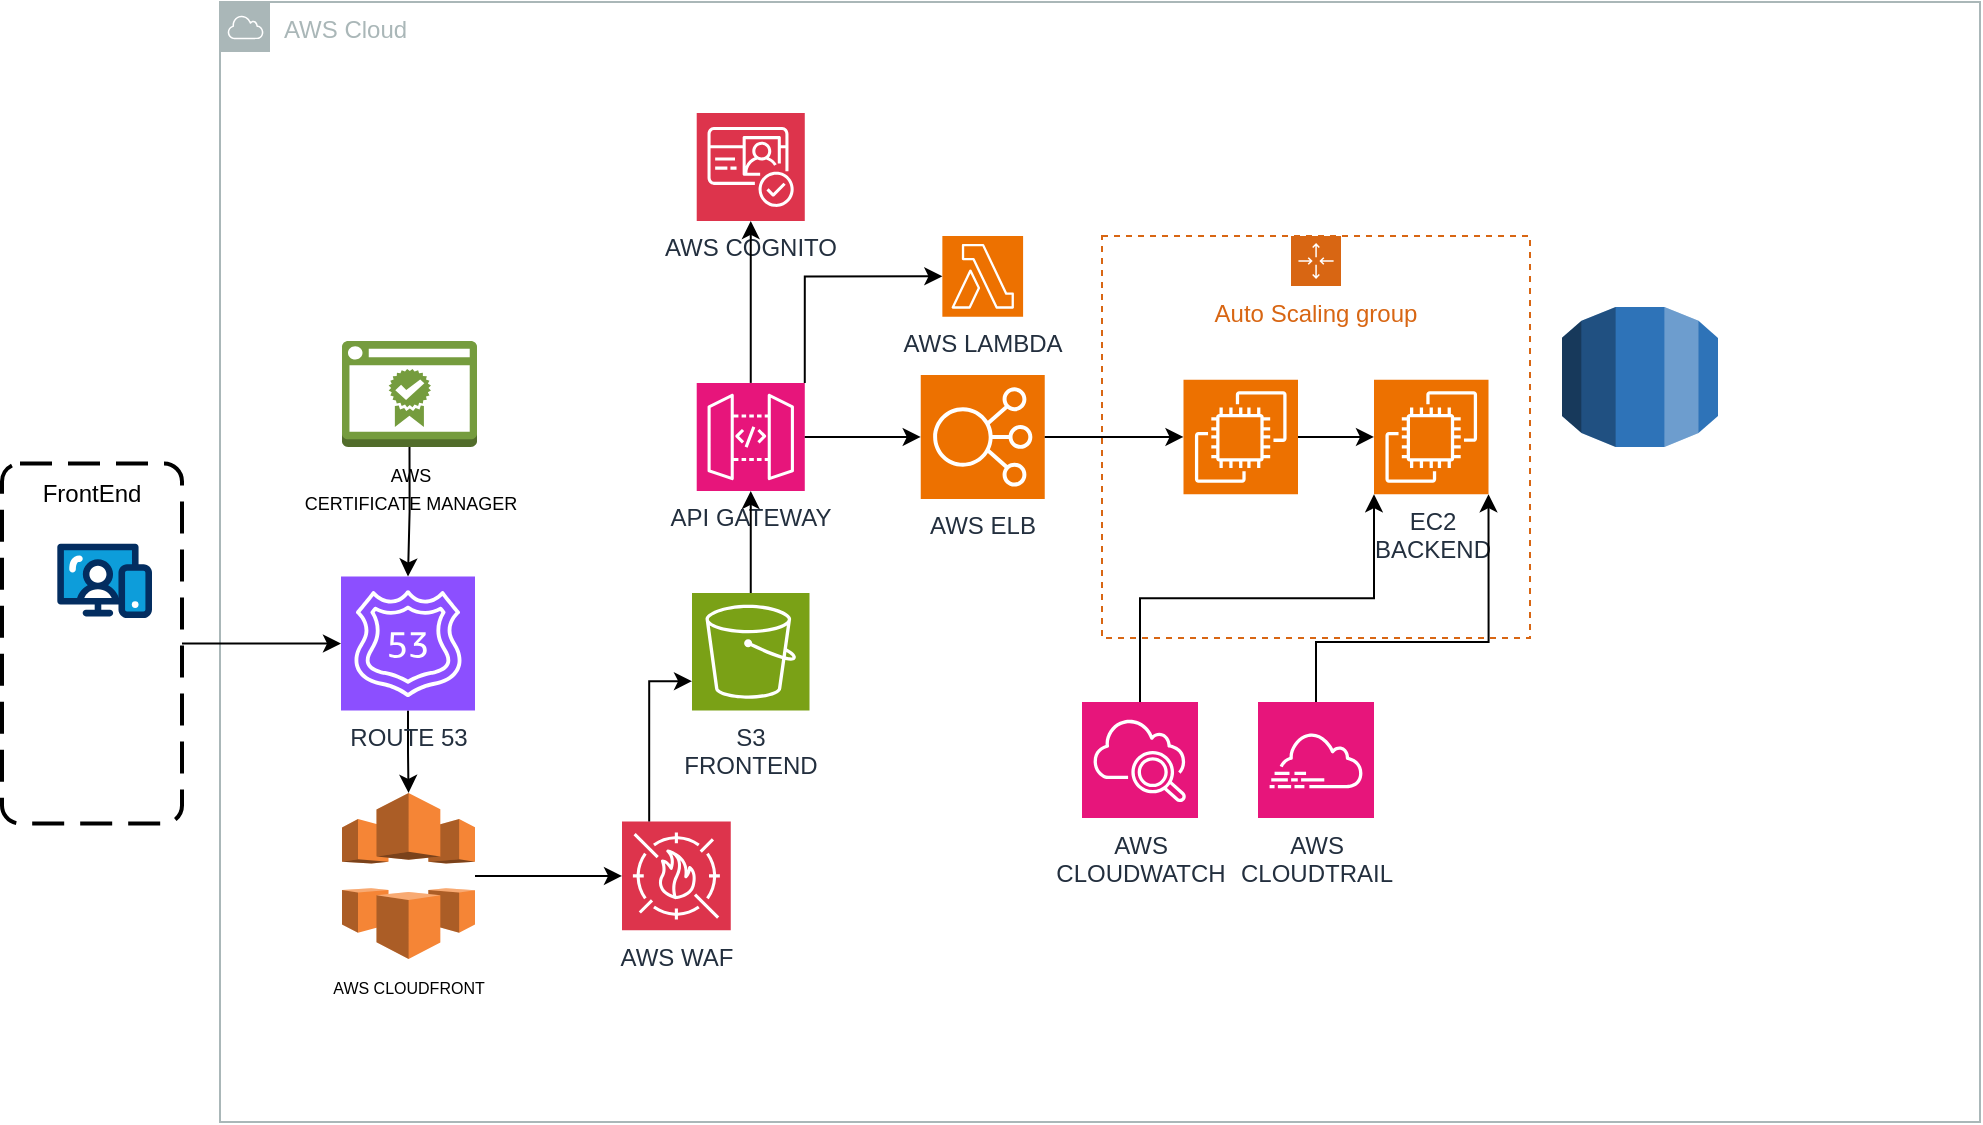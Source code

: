 <mxfile version="26.0.14">
  <diagram name="Página-1" id="Z9ZphRjZ19etUkvn0Vz_">
    <mxGraphModel dx="1050" dy="522" grid="1" gridSize="10" guides="1" tooltips="1" connect="1" arrows="1" fold="1" page="1" pageScale="1" pageWidth="827" pageHeight="1169" math="0" shadow="0">
      <root>
        <mxCell id="0" />
        <mxCell id="1" parent="0" />
        <mxCell id="NPhUy7RruMi-zqvm_-ZY-1" value="AWS Cloud" style="sketch=0;outlineConnect=0;gradientColor=none;html=1;whiteSpace=wrap;fontSize=12;fontStyle=0;shape=mxgraph.aws4.group;grIcon=mxgraph.aws4.group_aws_cloud;strokeColor=#AAB7B8;fillColor=none;verticalAlign=top;align=left;spacingLeft=30;fontColor=#AAB7B8;dashed=0;movable=0;resizable=0;rotatable=0;deletable=0;editable=0;locked=1;connectable=0;" parent="1" vertex="1">
          <mxGeometry x="119" y="10" width="880" height="560" as="geometry" />
        </mxCell>
        <mxCell id="NPhUy7RruMi-zqvm_-ZY-3" value="" style="shape=image;html=1;verticalAlign=top;verticalLabelPosition=bottom;labelBackgroundColor=#ffffff;imageAspect=0;aspect=fixed;image=https://cdn1.iconfinder.com/data/icons/communication-icons-10/750/Untitled-1-06-128.png;movable=0;resizable=0;rotatable=0;deletable=0;editable=0;locked=1;connectable=0;" parent="1" vertex="1">
          <mxGeometry x="22.33" y="330.75" width="78" height="78" as="geometry" />
        </mxCell>
        <mxCell id="NPhUy7RruMi-zqvm_-ZY-4" value="" style="verticalLabelPosition=bottom;aspect=fixed;html=1;shape=mxgraph.salesforce.web;movable=0;resizable=0;rotatable=0;deletable=0;editable=0;locked=1;connectable=0;" parent="1" vertex="1">
          <mxGeometry x="37.66" y="280.75" width="47.34" height="37.4" as="geometry" />
        </mxCell>
        <mxCell id="NPhUy7RruMi-zqvm_-ZY-5" value="" style="rounded=1;arcSize=10;dashed=1;strokeColor=#000000;fillColor=none;gradientColor=none;dashPattern=8 4;strokeWidth=2;movable=0;resizable=0;rotatable=0;deletable=0;editable=0;locked=1;connectable=0;" parent="1" vertex="1">
          <mxGeometry x="10.0" y="240.75" width="90" height="180" as="geometry" />
        </mxCell>
        <mxCell id="NPhUy7RruMi-zqvm_-ZY-7" value="FrontEnd" style="text;html=1;align=center;verticalAlign=middle;whiteSpace=wrap;rounded=0;movable=1;resizable=1;rotatable=1;deletable=1;editable=1;locked=0;connectable=1;" parent="1" vertex="1">
          <mxGeometry x="25.0" y="240.75" width="60" height="30" as="geometry" />
        </mxCell>
        <mxCell id="NPhUy7RruMi-zqvm_-ZY-8" value="&lt;font style=&quot;font-size: 8px;&quot;&gt;AWS CLOUDFRONT&lt;/font&gt;" style="outlineConnect=0;dashed=0;verticalLabelPosition=bottom;verticalAlign=top;align=center;html=1;shape=mxgraph.aws3.cloudfront;fillColor=#F58536;gradientColor=none;" parent="1" vertex="1">
          <mxGeometry x="180" y="405.45" width="66.5" height="83" as="geometry" />
        </mxCell>
        <mxCell id="NPhUy7RruMi-zqvm_-ZY-14" value="S3&lt;br&gt;FRONTEND&lt;div&gt;&lt;br&gt;&lt;/div&gt;" style="sketch=0;points=[[0,0,0],[0.25,0,0],[0.5,0,0],[0.75,0,0],[1,0,0],[0,1,0],[0.25,1,0],[0.5,1,0],[0.75,1,0],[1,1,0],[0,0.25,0],[0,0.5,0],[0,0.75,0],[1,0.25,0],[1,0.5,0],[1,0.75,0]];outlineConnect=0;fontColor=#232F3E;fillColor=#7AA116;strokeColor=#ffffff;dashed=0;verticalLabelPosition=bottom;verticalAlign=top;align=center;html=1;fontSize=12;fontStyle=0;aspect=fixed;shape=mxgraph.aws4.resourceIcon;resIcon=mxgraph.aws4.s3;" parent="1" vertex="1">
          <mxGeometry x="355" y="305.5" width="58.75" height="58.75" as="geometry" />
        </mxCell>
        <mxCell id="NPhUy7RruMi-zqvm_-ZY-18" value="API GATEWAY" style="sketch=0;points=[[0,0,0],[0.25,0,0],[0.5,0,0],[0.75,0,0],[1,0,0],[0,1,0],[0.25,1,0],[0.5,1,0],[0.75,1,0],[1,1,0],[0,0.25,0],[0,0.5,0],[0,0.75,0],[1,0.25,0],[1,0.5,0],[1,0.75,0]];outlineConnect=0;fontColor=#232F3E;fillColor=#E7157B;strokeColor=#ffffff;dashed=0;verticalLabelPosition=bottom;verticalAlign=top;align=center;html=1;fontSize=12;fontStyle=0;aspect=fixed;shape=mxgraph.aws4.resourceIcon;resIcon=mxgraph.aws4.api_gateway;" parent="1" vertex="1">
          <mxGeometry x="357.36" y="200.46" width="54.03" height="54.03" as="geometry" />
        </mxCell>
        <mxCell id="NPhUy7RruMi-zqvm_-ZY-20" value="AWS ELB" style="sketch=0;points=[[0,0,0],[0.25,0,0],[0.5,0,0],[0.75,0,0],[1,0,0],[0,1,0],[0.25,1,0],[0.5,1,0],[0.75,1,0],[1,1,0],[0,0.25,0],[0,0.5,0],[0,0.75,0],[1,0.25,0],[1,0.5,0],[1,0.75,0]];outlineConnect=0;fontColor=#232F3E;fillColor=#ED7100;strokeColor=#ffffff;dashed=0;verticalLabelPosition=bottom;verticalAlign=top;align=center;html=1;fontSize=12;fontStyle=0;aspect=fixed;shape=mxgraph.aws4.resourceIcon;resIcon=mxgraph.aws4.elastic_load_balancing;" parent="1" vertex="1">
          <mxGeometry x="469.37" y="196.48" width="62" height="62" as="geometry" />
        </mxCell>
        <mxCell id="NPhUy7RruMi-zqvm_-ZY-21" style="edgeStyle=orthogonalEdgeStyle;rounded=0;orthogonalLoop=1;jettySize=auto;html=1;exitX=1;exitY=0.5;exitDx=0;exitDy=0;exitPerimeter=0;entryX=0;entryY=0.5;entryDx=0;entryDy=0;entryPerimeter=0;" parent="1" source="NPhUy7RruMi-zqvm_-ZY-18" target="NPhUy7RruMi-zqvm_-ZY-20" edge="1">
          <mxGeometry relative="1" as="geometry" />
        </mxCell>
        <mxCell id="NPhUy7RruMi-zqvm_-ZY-23" value="AWS WAF&lt;div&gt;&lt;br&gt;&lt;/div&gt;" style="sketch=0;points=[[0,0,0],[0.25,0,0],[0.5,0,0],[0.75,0,0],[1,0,0],[0,1,0],[0.25,1,0],[0.5,1,0],[0.75,1,0],[1,1,0],[0,0.25,0],[0,0.5,0],[0,0.75,0],[1,0.25,0],[1,0.5,0],[1,0.75,0]];outlineConnect=0;fontColor=#232F3E;fillColor=#DD344C;strokeColor=#ffffff;dashed=0;verticalLabelPosition=bottom;verticalAlign=top;align=center;html=1;fontSize=12;fontStyle=0;aspect=fixed;shape=mxgraph.aws4.resourceIcon;resIcon=mxgraph.aws4.waf;" parent="1" vertex="1">
          <mxGeometry x="320" y="419.76" width="54.38" height="54.38" as="geometry" />
        </mxCell>
        <mxCell id="NPhUy7RruMi-zqvm_-ZY-26" value="AWS LAMBDA&lt;div&gt;&lt;br&gt;&lt;/div&gt;" style="sketch=0;points=[[0,0,0],[0.25,0,0],[0.5,0,0],[0.75,0,0],[1,0,0],[0,1,0],[0.25,1,0],[0.5,1,0],[0.75,1,0],[1,1,0],[0,0.25,0],[0,0.5,0],[0,0.75,0],[1,0.25,0],[1,0.5,0],[1,0.75,0]];outlineConnect=0;fontColor=#232F3E;fillColor=#ED7100;strokeColor=#ffffff;dashed=0;verticalLabelPosition=bottom;verticalAlign=top;align=center;html=1;fontSize=12;fontStyle=0;aspect=fixed;shape=mxgraph.aws4.resourceIcon;resIcon=mxgraph.aws4.lambda;" parent="1" vertex="1">
          <mxGeometry x="480.18" y="126.98" width="40.37" height="40.37" as="geometry" />
        </mxCell>
        <mxCell id="NPhUy7RruMi-zqvm_-ZY-27" style="edgeStyle=orthogonalEdgeStyle;rounded=0;orthogonalLoop=1;jettySize=auto;html=1;exitX=1;exitY=0;exitDx=0;exitDy=0;exitPerimeter=0;entryX=0;entryY=0.5;entryDx=0;entryDy=0;entryPerimeter=0;" parent="1" source="NPhUy7RruMi-zqvm_-ZY-18" target="NPhUy7RruMi-zqvm_-ZY-26" edge="1">
          <mxGeometry relative="1" as="geometry" />
        </mxCell>
        <mxCell id="NPhUy7RruMi-zqvm_-ZY-28" value="" style="sketch=0;points=[[0,0,0],[0.25,0,0],[0.5,0,0],[0.75,0,0],[1,0,0],[0,1,0],[0.25,1,0],[0.5,1,0],[0.75,1,0],[1,1,0],[0,0.25,0],[0,0.5,0],[0,0.75,0],[1,0.25,0],[1,0.5,0],[1,0.75,0]];outlineConnect=0;fontColor=#232F3E;fillColor=#ED7100;strokeColor=#ffffff;dashed=0;verticalLabelPosition=bottom;verticalAlign=top;align=center;html=1;fontSize=12;fontStyle=0;aspect=fixed;shape=mxgraph.aws4.resourceIcon;resIcon=mxgraph.aws4.ec2;" parent="1" vertex="1">
          <mxGeometry x="600.75" y="198.86" width="57.25" height="57.25" as="geometry" />
        </mxCell>
        <mxCell id="NPhUy7RruMi-zqvm_-ZY-30" style="edgeStyle=orthogonalEdgeStyle;rounded=0;orthogonalLoop=1;jettySize=auto;html=1;exitX=1;exitY=0.5;exitDx=0;exitDy=0;exitPerimeter=0;entryX=0;entryY=0.5;entryDx=0;entryDy=0;entryPerimeter=0;" parent="1" source="NPhUy7RruMi-zqvm_-ZY-20" target="NPhUy7RruMi-zqvm_-ZY-28" edge="1">
          <mxGeometry relative="1" as="geometry" />
        </mxCell>
        <mxCell id="NPhUy7RruMi-zqvm_-ZY-40" value="AWS&lt;br&gt;CLOUDTRAIL" style="sketch=0;points=[[0,0,0],[0.25,0,0],[0.5,0,0],[0.75,0,0],[1,0,0],[0,1,0],[0.25,1,0],[0.5,1,0],[0.75,1,0],[1,1,0],[0,0.25,0],[0,0.5,0],[0,0.75,0],[1,0.25,0],[1,0.5,0],[1,0.75,0]];points=[[0,0,0],[0.25,0,0],[0.5,0,0],[0.75,0,0],[1,0,0],[0,1,0],[0.25,1,0],[0.5,1,0],[0.75,1,0],[1,1,0],[0,0.25,0],[0,0.5,0],[0,0.75,0],[1,0.25,0],[1,0.5,0],[1,0.75,0]];outlineConnect=0;fontColor=#232F3E;fillColor=#E7157B;strokeColor=#ffffff;dashed=0;verticalLabelPosition=bottom;verticalAlign=top;align=center;html=1;fontSize=12;fontStyle=0;aspect=fixed;shape=mxgraph.aws4.resourceIcon;resIcon=mxgraph.aws4.cloudtrail;" parent="1" vertex="1">
          <mxGeometry x="638" y="360" width="58" height="58" as="geometry" />
        </mxCell>
        <mxCell id="NPhUy7RruMi-zqvm_-ZY-41" value="AWS&lt;br&gt;CLOUDWATCH" style="sketch=0;points=[[0,0,0],[0.25,0,0],[0.5,0,0],[0.75,0,0],[1,0,0],[0,1,0],[0.25,1,0],[0.5,1,0],[0.75,1,0],[1,1,0],[0,0.25,0],[0,0.5,0],[0,0.75,0],[1,0.25,0],[1,0.5,0],[1,0.75,0]];points=[[0,0,0],[0.25,0,0],[0.5,0,0],[0.75,0,0],[1,0,0],[0,1,0],[0.25,1,0],[0.5,1,0],[0.75,1,0],[1,1,0],[0,0.25,0],[0,0.5,0],[0,0.75,0],[1,0.25,0],[1,0.5,0],[1,0.75,0]];outlineConnect=0;fontColor=#232F3E;fillColor=#E7157B;strokeColor=#ffffff;dashed=0;verticalLabelPosition=bottom;verticalAlign=top;align=center;html=1;fontSize=12;fontStyle=0;aspect=fixed;shape=mxgraph.aws4.resourceIcon;resIcon=mxgraph.aws4.cloudwatch_2;" parent="1" vertex="1">
          <mxGeometry x="550" y="360" width="58" height="58" as="geometry" />
        </mxCell>
        <mxCell id="NPhUy7RruMi-zqvm_-ZY-45" value="AWS COGNITO" style="sketch=0;points=[[0,0,0],[0.25,0,0],[0.5,0,0],[0.75,0,0],[1,0,0],[0,1,0],[0.25,1,0],[0.5,1,0],[0.75,1,0],[1,1,0],[0,0.25,0],[0,0.5,0],[0,0.75,0],[1,0.25,0],[1,0.5,0],[1,0.75,0]];outlineConnect=0;fontColor=#232F3E;fillColor=#DD344C;strokeColor=#ffffff;dashed=0;verticalLabelPosition=bottom;verticalAlign=top;align=center;html=1;fontSize=12;fontStyle=0;aspect=fixed;shape=mxgraph.aws4.resourceIcon;resIcon=mxgraph.aws4.cognito;" parent="1" vertex="1">
          <mxGeometry x="357.36" y="65.45" width="54.03" height="54.03" as="geometry" />
        </mxCell>
        <mxCell id="NPhUy7RruMi-zqvm_-ZY-46" style="edgeStyle=orthogonalEdgeStyle;rounded=0;orthogonalLoop=1;jettySize=auto;html=1;exitX=0.5;exitY=0;exitDx=0;exitDy=0;exitPerimeter=0;entryX=0.5;entryY=1;entryDx=0;entryDy=0;entryPerimeter=0;" parent="1" source="NPhUy7RruMi-zqvm_-ZY-18" target="NPhUy7RruMi-zqvm_-ZY-45" edge="1">
          <mxGeometry relative="1" as="geometry" />
        </mxCell>
        <mxCell id="7LVIjGc7KD0CkanzcOw1-17" style="edgeStyle=orthogonalEdgeStyle;rounded=0;orthogonalLoop=1;jettySize=auto;html=1;exitX=0.5;exitY=1;exitDx=0;exitDy=0;exitPerimeter=0;" edge="1" parent="1" source="7LVIjGc7KD0CkanzcOw1-8" target="NPhUy7RruMi-zqvm_-ZY-8">
          <mxGeometry relative="1" as="geometry" />
        </mxCell>
        <mxCell id="7LVIjGc7KD0CkanzcOw1-8" value="ROUTE 53&lt;div&gt;&lt;br&gt;&lt;/div&gt;" style="sketch=0;points=[[0,0,0],[0.25,0,0],[0.5,0,0],[0.75,0,0],[1,0,0],[0,1,0],[0.25,1,0],[0.5,1,0],[0.75,1,0],[1,1,0],[0,0.25,0],[0,0.5,0],[0,0.75,0],[1,0.25,0],[1,0.5,0],[1,0.75,0]];outlineConnect=0;fontColor=#232F3E;fillColor=#8C4FFF;strokeColor=#ffffff;dashed=0;verticalLabelPosition=bottom;verticalAlign=top;align=center;html=1;fontSize=12;fontStyle=0;aspect=fixed;shape=mxgraph.aws4.resourceIcon;resIcon=mxgraph.aws4.route_53;" vertex="1" parent="1">
          <mxGeometry x="179.5" y="297.25" width="67" height="67" as="geometry" />
        </mxCell>
        <mxCell id="7LVIjGc7KD0CkanzcOw1-12" style="edgeStyle=orthogonalEdgeStyle;rounded=0;orthogonalLoop=1;jettySize=auto;html=1;exitX=1;exitY=0.5;exitDx=0;exitDy=0;entryX=0;entryY=0.5;entryDx=0;entryDy=0;entryPerimeter=0;" edge="1" parent="1" source="NPhUy7RruMi-zqvm_-ZY-5" target="7LVIjGc7KD0CkanzcOw1-8">
          <mxGeometry relative="1" as="geometry" />
        </mxCell>
        <mxCell id="7LVIjGc7KD0CkanzcOw1-16" style="edgeStyle=orthogonalEdgeStyle;rounded=0;orthogonalLoop=1;jettySize=auto;html=1;exitX=0.5;exitY=1;exitDx=0;exitDy=0;exitPerimeter=0;" edge="1" parent="1" source="7LVIjGc7KD0CkanzcOw1-13" target="7LVIjGc7KD0CkanzcOw1-8">
          <mxGeometry relative="1" as="geometry" />
        </mxCell>
        <mxCell id="7LVIjGc7KD0CkanzcOw1-13" value="&lt;font style=&quot;font-size: 9px;&quot;&gt;AWS&lt;br&gt;CERTIFICATE MANAGER&lt;/font&gt;" style="outlineConnect=0;dashed=0;verticalLabelPosition=bottom;verticalAlign=top;align=center;html=1;shape=mxgraph.aws3.certificate_manager_2;fillColor=#759C3E;gradientColor=none;" vertex="1" parent="1">
          <mxGeometry x="180" y="179.48" width="67.5" height="53" as="geometry" />
        </mxCell>
        <mxCell id="7LVIjGc7KD0CkanzcOw1-19" style="edgeStyle=orthogonalEdgeStyle;rounded=0;orthogonalLoop=1;jettySize=auto;html=1;exitX=1;exitY=0.5;exitDx=0;exitDy=0;exitPerimeter=0;entryX=0;entryY=0.5;entryDx=0;entryDy=0;entryPerimeter=0;" edge="1" parent="1" source="NPhUy7RruMi-zqvm_-ZY-8" target="NPhUy7RruMi-zqvm_-ZY-23">
          <mxGeometry relative="1" as="geometry" />
        </mxCell>
        <mxCell id="7LVIjGc7KD0CkanzcOw1-21" style="edgeStyle=orthogonalEdgeStyle;rounded=0;orthogonalLoop=1;jettySize=auto;html=1;exitX=0.25;exitY=0;exitDx=0;exitDy=0;exitPerimeter=0;entryX=0;entryY=0.75;entryDx=0;entryDy=0;entryPerimeter=0;" edge="1" parent="1" source="NPhUy7RruMi-zqvm_-ZY-23" target="NPhUy7RruMi-zqvm_-ZY-14">
          <mxGeometry relative="1" as="geometry" />
        </mxCell>
        <mxCell id="7LVIjGc7KD0CkanzcOw1-22" style="edgeStyle=orthogonalEdgeStyle;rounded=0;orthogonalLoop=1;jettySize=auto;html=1;exitX=0.5;exitY=0;exitDx=0;exitDy=0;exitPerimeter=0;entryX=0.5;entryY=1;entryDx=0;entryDy=0;entryPerimeter=0;" edge="1" parent="1" source="NPhUy7RruMi-zqvm_-ZY-14" target="NPhUy7RruMi-zqvm_-ZY-18">
          <mxGeometry relative="1" as="geometry" />
        </mxCell>
        <mxCell id="7LVIjGc7KD0CkanzcOw1-23" value="Auto Scaling group" style="points=[[0,0],[0.25,0],[0.5,0],[0.75,0],[1,0],[1,0.25],[1,0.5],[1,0.75],[1,1],[0.75,1],[0.5,1],[0.25,1],[0,1],[0,0.75],[0,0.5],[0,0.25]];outlineConnect=0;gradientColor=none;html=1;whiteSpace=wrap;fontSize=12;fontStyle=0;container=1;pointerEvents=0;collapsible=0;recursiveResize=0;shape=mxgraph.aws4.groupCenter;grIcon=mxgraph.aws4.group_auto_scaling_group;grStroke=1;strokeColor=#D86613;fillColor=none;verticalAlign=top;align=center;fontColor=#D86613;dashed=1;spacingTop=25;" vertex="1" parent="1">
          <mxGeometry x="560" y="126.98" width="214" height="201" as="geometry" />
        </mxCell>
        <mxCell id="7LVIjGc7KD0CkanzcOw1-24" value="EC2&lt;br&gt;BACKEND&lt;div&gt;&lt;br&gt;&lt;/div&gt;" style="sketch=0;points=[[0,0,0],[0.25,0,0],[0.5,0,0],[0.75,0,0],[1,0,0],[0,1,0],[0.25,1,0],[0.5,1,0],[0.75,1,0],[1,1,0],[0,0.25,0],[0,0.5,0],[0,0.75,0],[1,0.25,0],[1,0.5,0],[1,0.75,0]];outlineConnect=0;fontColor=#232F3E;fillColor=#ED7100;strokeColor=#ffffff;dashed=0;verticalLabelPosition=bottom;verticalAlign=top;align=center;html=1;fontSize=12;fontStyle=0;aspect=fixed;shape=mxgraph.aws4.resourceIcon;resIcon=mxgraph.aws4.ec2;" vertex="1" parent="1">
          <mxGeometry x="696" y="198.85" width="57.25" height="57.25" as="geometry" />
        </mxCell>
        <mxCell id="7LVIjGc7KD0CkanzcOw1-35" style="edgeStyle=orthogonalEdgeStyle;rounded=0;orthogonalLoop=1;jettySize=auto;html=1;exitX=1;exitY=0.5;exitDx=0;exitDy=0;exitPerimeter=0;entryX=0;entryY=0.5;entryDx=0;entryDy=0;entryPerimeter=0;" edge="1" parent="1" source="NPhUy7RruMi-zqvm_-ZY-28" target="7LVIjGc7KD0CkanzcOw1-24">
          <mxGeometry relative="1" as="geometry" />
        </mxCell>
        <mxCell id="7LVIjGc7KD0CkanzcOw1-36" style="edgeStyle=orthogonalEdgeStyle;rounded=0;orthogonalLoop=1;jettySize=auto;html=1;exitX=0.5;exitY=0;exitDx=0;exitDy=0;exitPerimeter=0;entryX=0;entryY=1;entryDx=0;entryDy=0;entryPerimeter=0;" edge="1" parent="1" source="NPhUy7RruMi-zqvm_-ZY-41" target="7LVIjGc7KD0CkanzcOw1-24">
          <mxGeometry relative="1" as="geometry" />
        </mxCell>
        <mxCell id="7LVIjGc7KD0CkanzcOw1-37" style="edgeStyle=orthogonalEdgeStyle;rounded=0;orthogonalLoop=1;jettySize=auto;html=1;exitX=0.5;exitY=0;exitDx=0;exitDy=0;exitPerimeter=0;entryX=1;entryY=1;entryDx=0;entryDy=0;entryPerimeter=0;" edge="1" parent="1" source="NPhUy7RruMi-zqvm_-ZY-40" target="7LVIjGc7KD0CkanzcOw1-24">
          <mxGeometry relative="1" as="geometry">
            <Array as="points">
              <mxPoint x="667" y="330" />
              <mxPoint x="753" y="330" />
            </Array>
          </mxGeometry>
        </mxCell>
        <mxCell id="7LVIjGc7KD0CkanzcOw1-38" value="" style="outlineConnect=0;dashed=0;verticalLabelPosition=bottom;verticalAlign=top;align=center;html=1;shape=mxgraph.aws3.rds;fillColor=#2E73B8;gradientColor=none;" vertex="1" parent="1">
          <mxGeometry x="790" y="162.48" width="78" height="70" as="geometry" />
        </mxCell>
      </root>
    </mxGraphModel>
  </diagram>
</mxfile>
